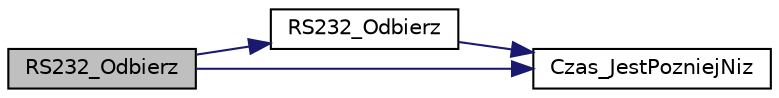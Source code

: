 digraph "RS232_Odbierz"
{
  edge [fontname="Helvetica",fontsize="10",labelfontname="Helvetica",labelfontsize="10"];
  node [fontname="Helvetica",fontsize="10",shape=record];
  rankdir="LR";
  Node1 [label="RS232_Odbierz",height=0.2,width=0.4,color="black", fillcolor="grey75", style="filled", fontcolor="black"];
  Node1 -> Node2 [color="midnightblue",fontsize="10",style="solid",fontname="Helvetica"];
  Node2 [label="RS232_Odbierz",height=0.2,width=0.4,color="black", fillcolor="white", style="filled",URL="$odbieranie_8cpp.html#a6befdeb19cdb98ce397b800b2bf28ce1"];
  Node2 -> Node3 [color="midnightblue",fontsize="10",style="solid",fontname="Helvetica"];
  Node3 [label="Czas_JestPozniejNiz",height=0.2,width=0.4,color="black", fillcolor="white", style="filled",URL="$odbieranie_8cpp.html#acb92bf56d0e1ea8c61397989de2972c5"];
  Node1 -> Node3 [color="midnightblue",fontsize="10",style="solid",fontname="Helvetica"];
}
